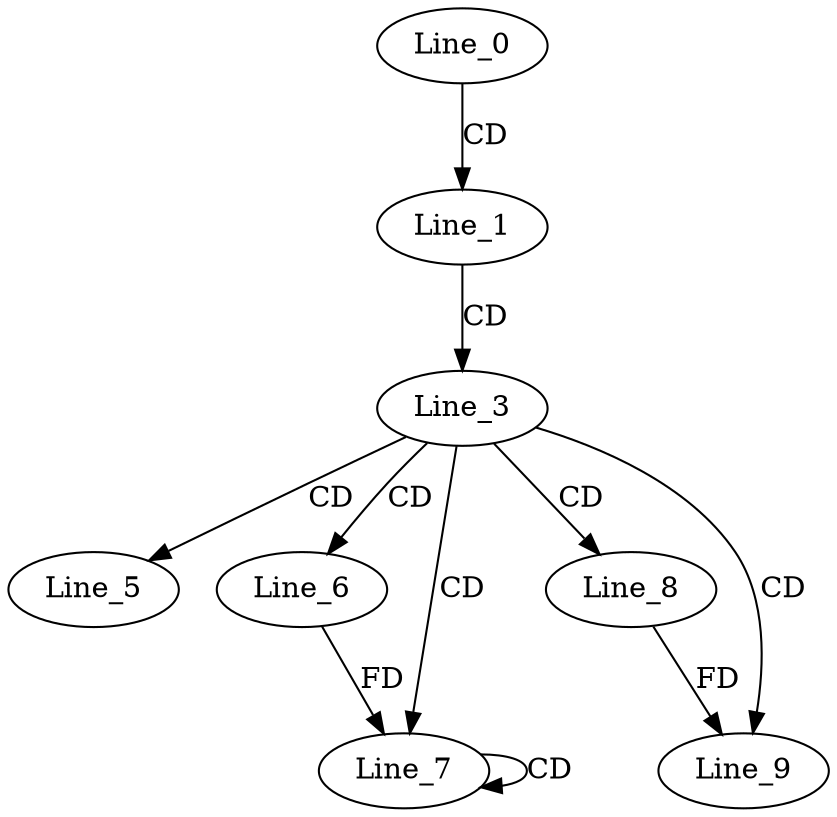 digraph G {
  Line_0;
  Line_1;
  Line_3;
  Line_5;
  Line_6;
  Line_7;
  Line_7;
  Line_7;
  Line_8;
  Line_9;
  Line_0 -> Line_1 [ label="CD" ];
  Line_1 -> Line_3 [ label="CD" ];
  Line_3 -> Line_5 [ label="CD" ];
  Line_3 -> Line_6 [ label="CD" ];
  Line_3 -> Line_7 [ label="CD" ];
  Line_7 -> Line_7 [ label="CD" ];
  Line_6 -> Line_7 [ label="FD" ];
  Line_3 -> Line_8 [ label="CD" ];
  Line_3 -> Line_9 [ label="CD" ];
  Line_8 -> Line_9 [ label="FD" ];
}
